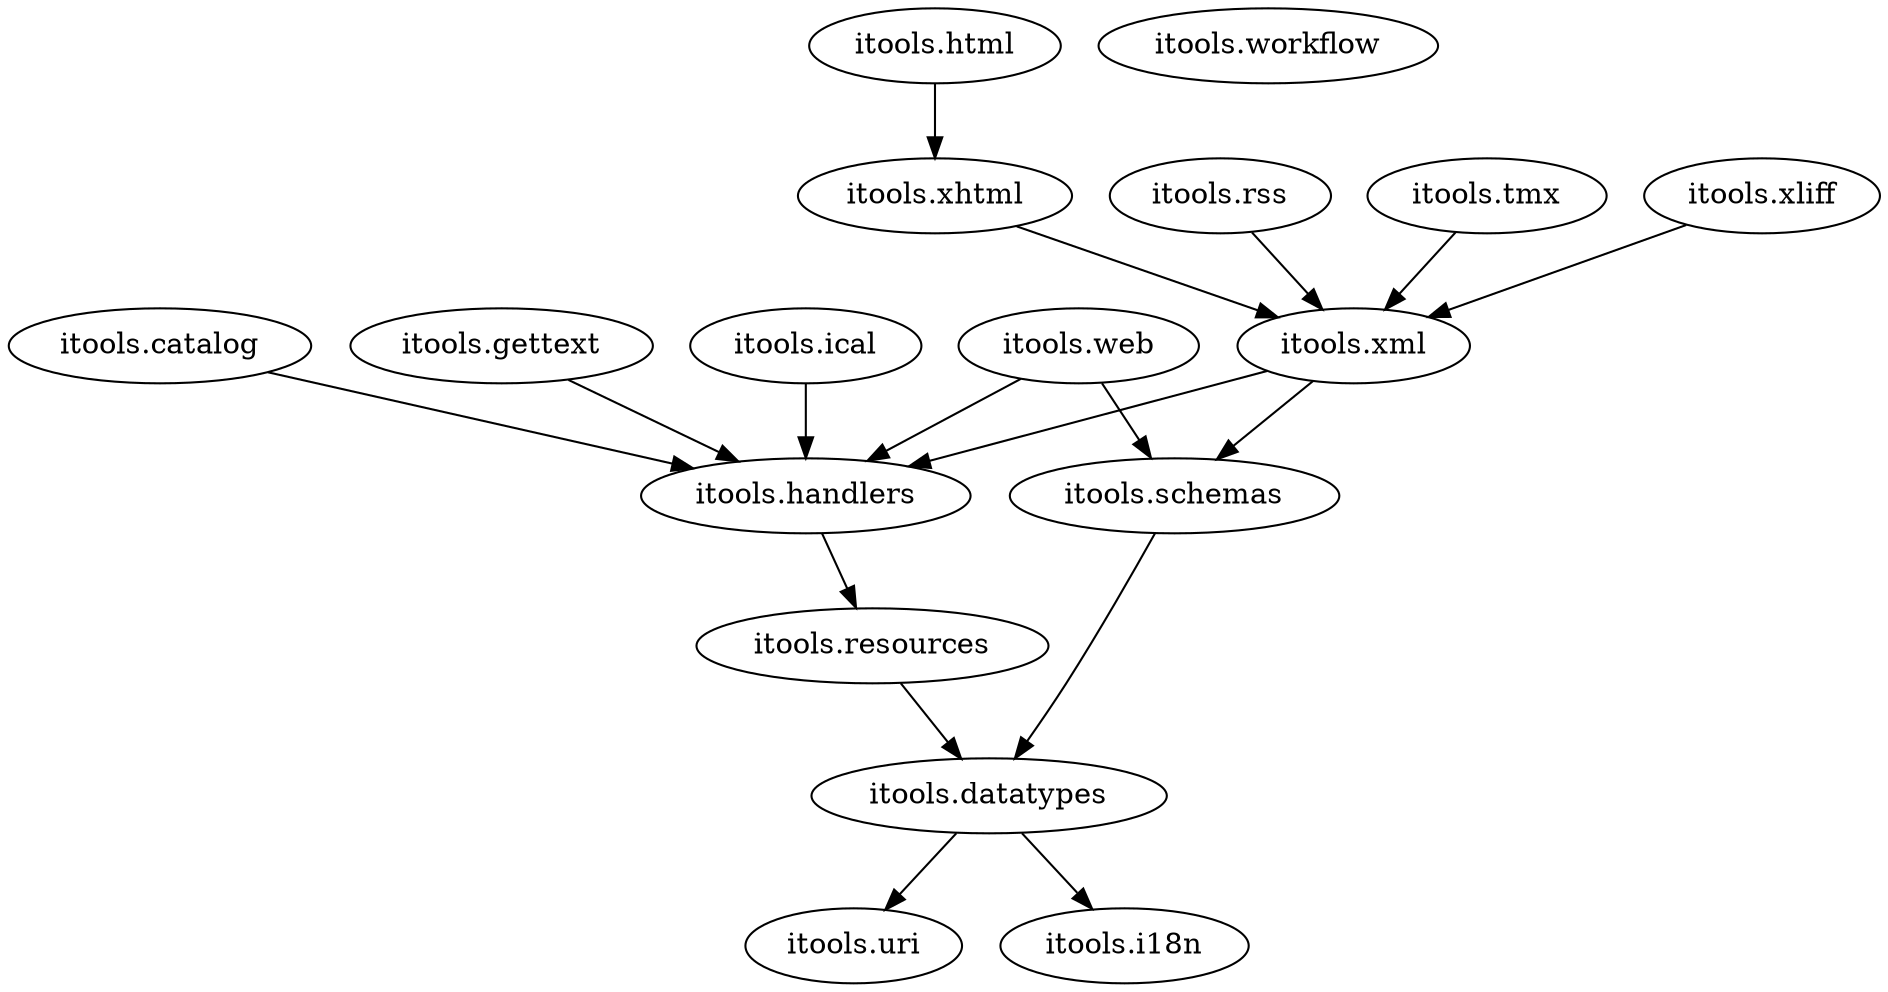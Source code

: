 digraph G {
##  "itools.catalog" -> "itools.uri";
  "itools.catalog" -> "itools.handlers";

  "itools.datatypes" -> "itools.uri";
  "itools.datatypes" -> "itools.i18n";

##  "itools.handlers" -> "itools.uri";
  "itools.handlers" -> "itools.resources";

##  "itools.html" -> "itools.datatypes";
##  "itools.html" -> "itools.handlers";
##  "itools.html" -> "itools.xml";
  "itools.html" -> "itools.xhtml";

##  "itools.gettext" -> "itools.resources";
  "itools.gettext" -> "itools.handlers";
##  "itools.gettext" -> "itools.i18n";

  "itools.ical" -> "itools.handlers";
##  "itools.ical" -> "itools.datatypes";
##  "itools.ical" -> "itools.resources";

##  "itools.resources" -> "itools.uri";
##  "itools.resources" -> "itools.i18n";
  "itools.resources" -> "itools.datatypes";

##  "itools.rss" -> "itools.handlers";
  "itools.rss" -> "itools.xml";

  "itools.schemas" -> "itools.datatypes";

##  "itools.tmx" -> "itools.handlers";
  "itools.tmx" -> "itools.xml";

  "itools.web" -> "itools.handlers";
  "itools.web" -> "itools.schemas";
##  "itools.web" -> "itools.uri";
##  "itools.web" -> "itools.datatypes";
##  "itools.web" -> "itools.resources";
##  "itools.web" -> "itools.i18n";

  "itools.workflow";

##  "itools.xhtml" -> "itools.datatypes";
  "itools.xhtml" -> "itools.xml";
##  "itools.xhtml" -> "itools.i18n";

##  "itools.xliff" -> "itools.handlers";
  "itools.xliff" -> "itools.xml";

##  "itools.xml" -> "itools.datatypes";
  "itools.xml" -> "itools.schemas";
  "itools.xml" -> "itools.handlers";


/*  subgraph cluster_1 {
    label="XML";
    "itools.html";
    "itools.rss";
    "itools.tmx";
    "itools.xhtml";
    "itools.xliff";
    "itools.xml";
  }*/


}